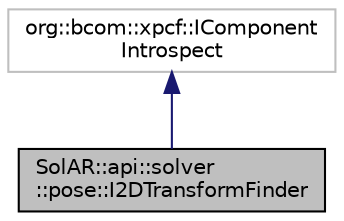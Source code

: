 digraph "SolAR::api::solver::pose::I2DTransformFinder"
{
 // LATEX_PDF_SIZE
  edge [fontname="Helvetica",fontsize="10",labelfontname="Helvetica",labelfontsize="10"];
  node [fontname="Helvetica",fontsize="10",shape=record];
  Node1 [label="SolAR::api::solver\l::pose::I2DTransformFinder",height=0.2,width=0.4,color="black", fillcolor="grey75", style="filled", fontcolor="black",tooltip="Finds the 2D transform from 2D-2D points correspondences. UUID: 45dd370a-0eab-4a7f-93d0-43453b4c7517"];
  Node2 -> Node1 [dir="back",color="midnightblue",fontsize="10",style="solid",fontname="Helvetica"];
  Node2 [label="org::bcom::xpcf::IComponent\lIntrospect",height=0.2,width=0.4,color="grey75", fillcolor="white", style="filled",tooltip=" "];
}

